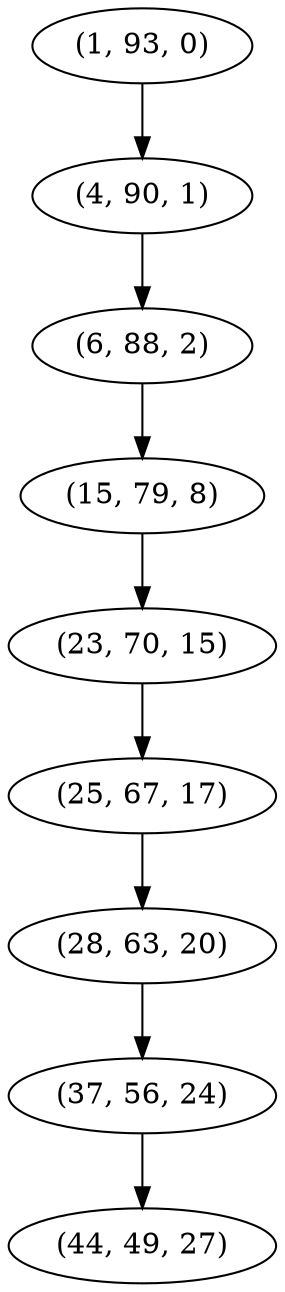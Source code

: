 digraph tree {
    "(1, 93, 0)";
    "(4, 90, 1)";
    "(6, 88, 2)";
    "(15, 79, 8)";
    "(23, 70, 15)";
    "(25, 67, 17)";
    "(28, 63, 20)";
    "(37, 56, 24)";
    "(44, 49, 27)";
    "(1, 93, 0)" -> "(4, 90, 1)";
    "(4, 90, 1)" -> "(6, 88, 2)";
    "(6, 88, 2)" -> "(15, 79, 8)";
    "(15, 79, 8)" -> "(23, 70, 15)";
    "(23, 70, 15)" -> "(25, 67, 17)";
    "(25, 67, 17)" -> "(28, 63, 20)";
    "(28, 63, 20)" -> "(37, 56, 24)";
    "(37, 56, 24)" -> "(44, 49, 27)";
}
